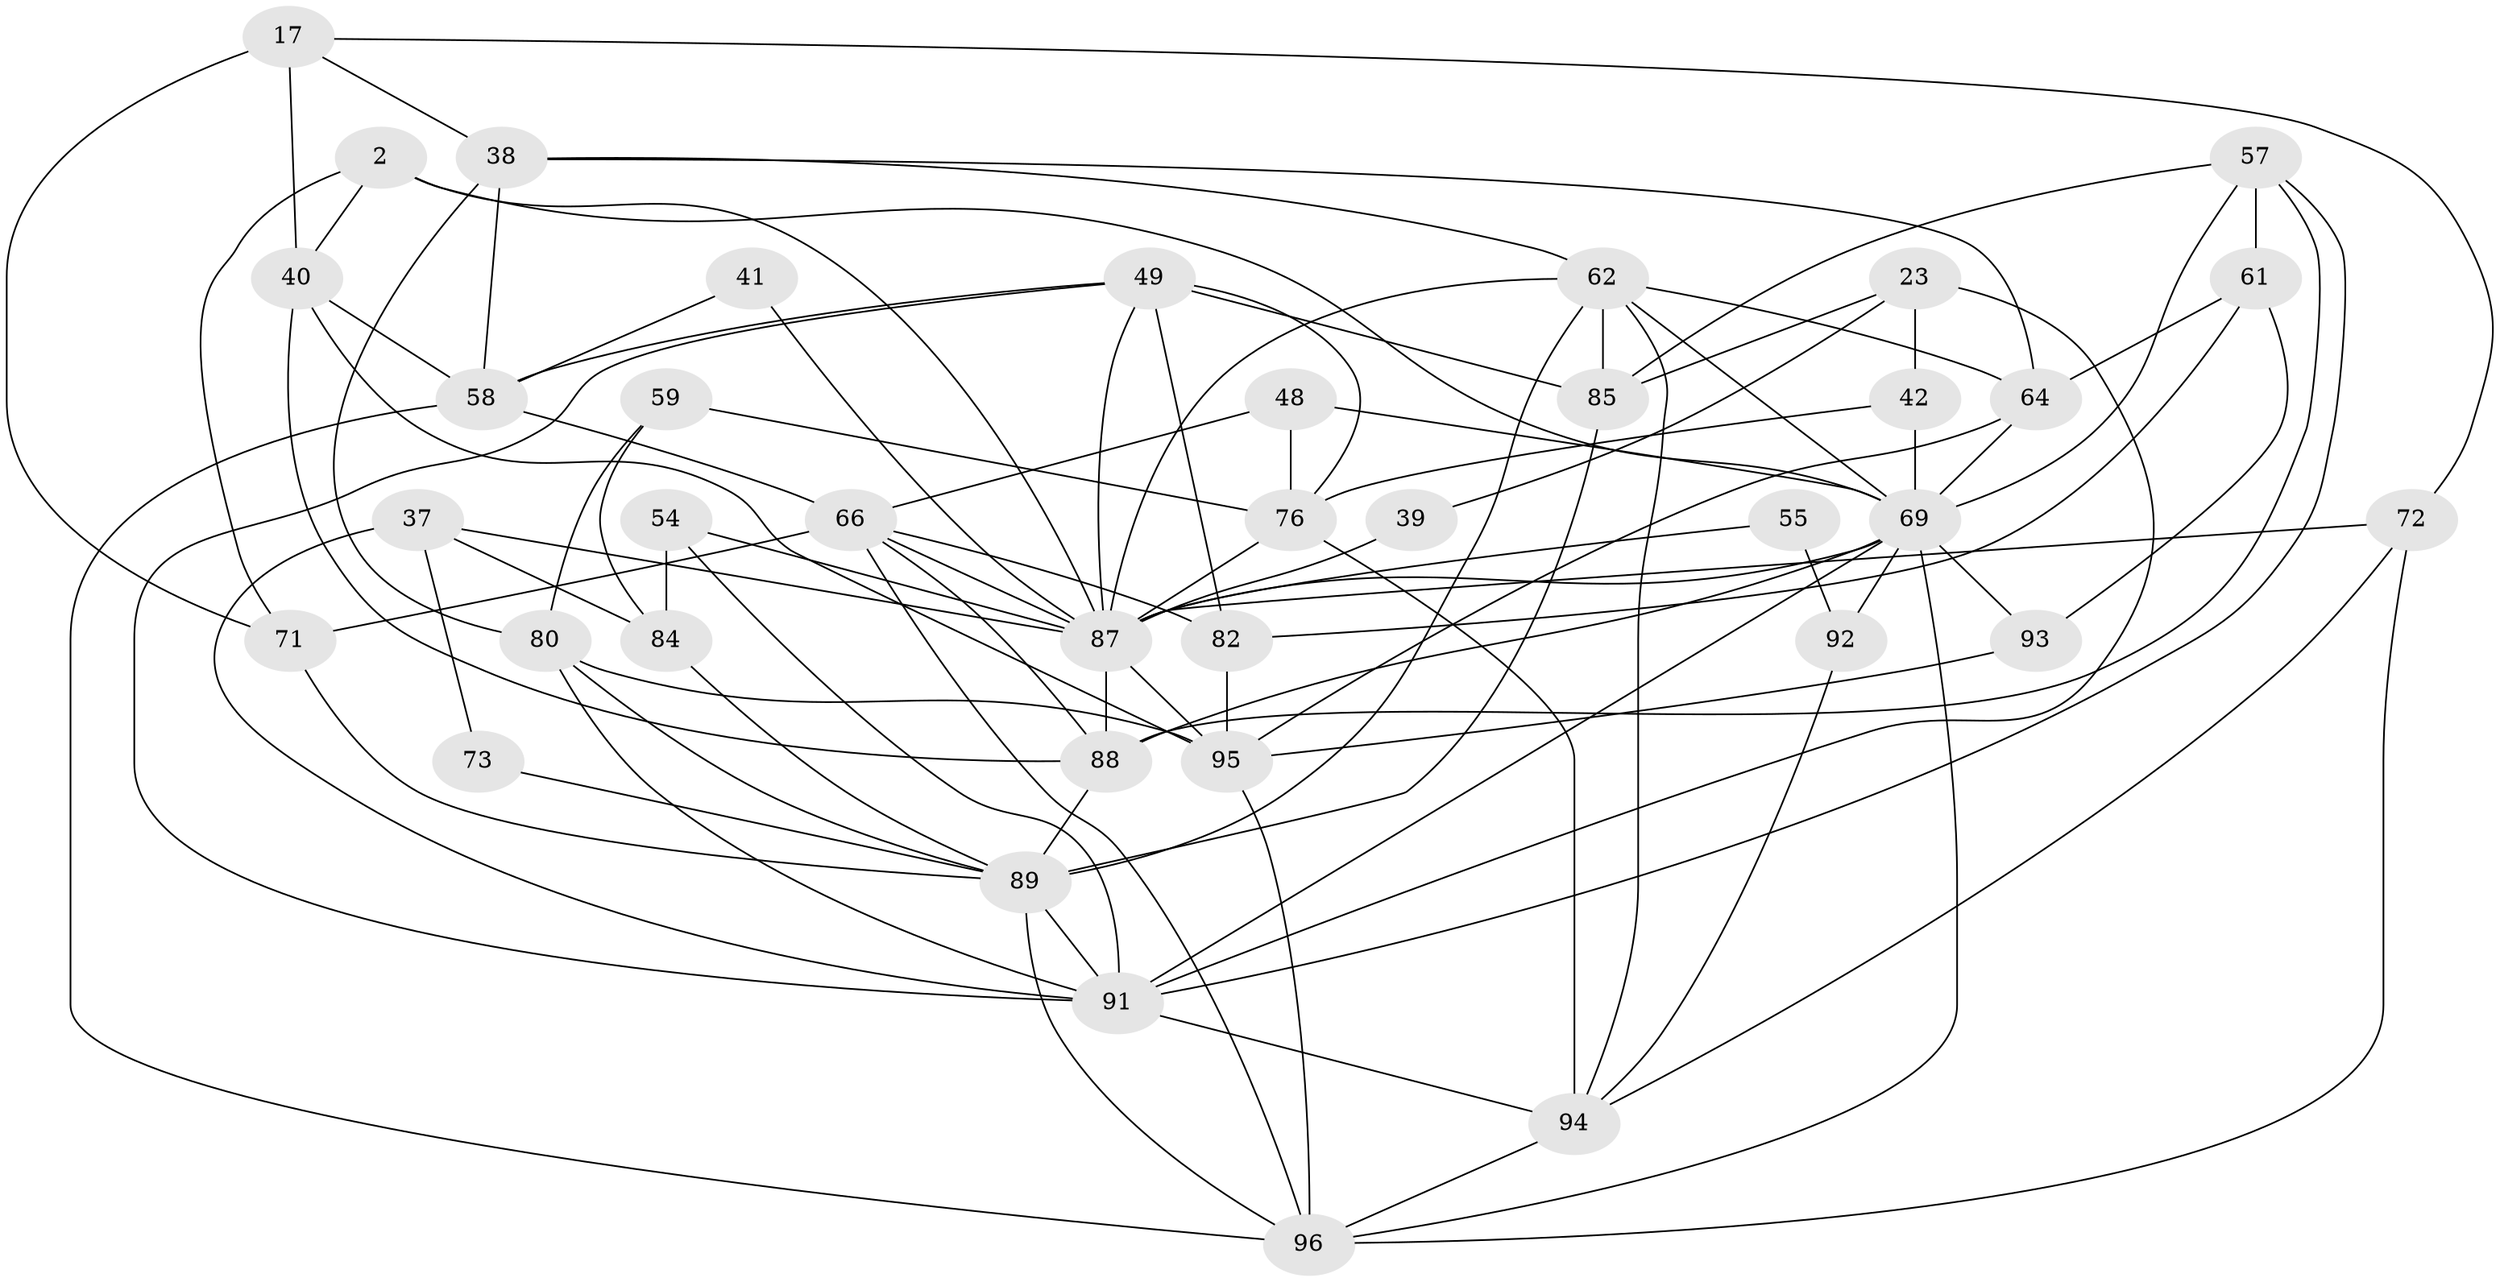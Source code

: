 // original degree distribution, {4: 0.2708333333333333, 5: 0.19791666666666666, 2: 0.11458333333333333, 3: 0.2916666666666667, 6: 0.07291666666666667, 7: 0.03125, 8: 0.020833333333333332}
// Generated by graph-tools (version 1.1) at 2025/53/03/04/25 21:53:36]
// undirected, 38 vertices, 97 edges
graph export_dot {
graph [start="1"]
  node [color=gray90,style=filled];
  2;
  17;
  23 [super="+12"];
  37;
  38 [super="+22"];
  39;
  40 [super="+32"];
  41;
  42;
  48 [super="+46"];
  49;
  54 [super="+24"];
  55;
  57 [super="+18"];
  58 [super="+25"];
  59 [super="+14"];
  61 [super="+13"];
  62 [super="+53"];
  64 [super="+30"];
  66 [super="+33"];
  69 [super="+15+68+63"];
  71 [super="+16"];
  72 [super="+20"];
  73;
  76 [super="+56"];
  80 [super="+3+27"];
  82 [super="+70"];
  84 [super="+19"];
  85 [super="+1"];
  87 [super="+47+77"];
  88 [super="+50+79+83"];
  89 [super="+81+75"];
  91 [super="+7+45"];
  92;
  93;
  94 [super="+86"];
  95 [super="+6+29"];
  96 [super="+78+65+90"];
  2 -- 69;
  2 -- 40 [weight=2];
  2 -- 87;
  2 -- 71;
  17 -- 72;
  17 -- 40 [weight=2];
  17 -- 71;
  17 -- 38;
  23 -- 42 [weight=2];
  23 -- 39;
  23 -- 85;
  23 -- 91 [weight=2];
  37 -- 73;
  37 -- 84;
  37 -- 91;
  37 -- 87 [weight=2];
  38 -- 62;
  38 -- 80 [weight=2];
  38 -- 64;
  38 -- 58;
  39 -- 87 [weight=2];
  40 -- 95;
  40 -- 88;
  40 -- 58;
  41 -- 58;
  41 -- 87;
  42 -- 76;
  42 -- 69 [weight=3];
  48 -- 69;
  48 -- 66 [weight=2];
  48 -- 76 [weight=2];
  49 -- 82 [weight=2];
  49 -- 85;
  49 -- 91;
  49 -- 76;
  49 -- 87 [weight=2];
  49 -- 58;
  54 -- 87 [weight=2];
  54 -- 84 [weight=2];
  54 -- 91;
  55 -- 92;
  55 -- 87;
  57 -- 91;
  57 -- 85;
  57 -- 61 [weight=2];
  57 -- 88;
  57 -- 69;
  58 -- 66;
  58 -- 96;
  59 -- 76;
  59 -- 80;
  59 -- 84;
  61 -- 93;
  61 -- 82;
  61 -- 64;
  62 -- 69 [weight=2];
  62 -- 64;
  62 -- 85;
  62 -- 87 [weight=3];
  62 -- 89;
  62 -- 94;
  64 -- 69 [weight=2];
  64 -- 95;
  66 -- 71;
  66 -- 82;
  66 -- 87 [weight=2];
  66 -- 88;
  66 -- 96;
  69 -- 88 [weight=3];
  69 -- 92 [weight=2];
  69 -- 96 [weight=3];
  69 -- 87;
  69 -- 91;
  69 -- 93;
  71 -- 89;
  72 -- 87;
  72 -- 96;
  72 -- 94;
  73 -- 89;
  76 -- 94 [weight=2];
  76 -- 87;
  80 -- 91;
  80 -- 95 [weight=2];
  80 -- 89;
  82 -- 95;
  84 -- 89;
  85 -- 89;
  87 -- 95;
  87 -- 88;
  88 -- 89;
  89 -- 91 [weight=4];
  89 -- 96 [weight=2];
  91 -- 94 [weight=3];
  92 -- 94;
  93 -- 95;
  94 -- 96;
  95 -- 96 [weight=2];
}
